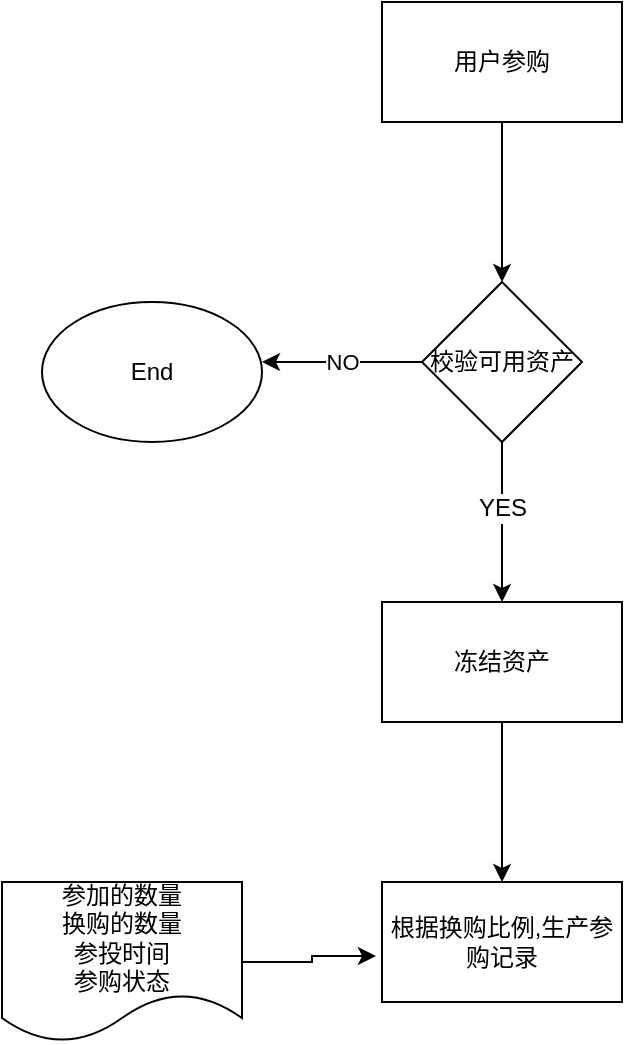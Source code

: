 <mxfile pages="1" version="11.2.5" type="github"><diagram id="8OpJOJpjXnGqhptyZFJL" name="Page-1"><mxGraphModel dx="1097" dy="544" grid="1" gridSize="10" guides="1" tooltips="1" connect="1" arrows="1" fold="1" page="1" pageScale="1" pageWidth="827" pageHeight="1169" math="0" shadow="0"><root><mxCell id="0"/><mxCell id="1" parent="0"/><mxCell id="SXDa7NCiIbLl4Q2Jshok-3" value="" style="edgeStyle=orthogonalEdgeStyle;rounded=0;orthogonalLoop=1;jettySize=auto;html=1;" parent="1" source="SXDa7NCiIbLl4Q2Jshok-1" edge="1"><mxGeometry relative="1" as="geometry"><mxPoint x="280" y="170" as="targetPoint"/></mxGeometry></mxCell><mxCell id="SXDa7NCiIbLl4Q2Jshok-1" value="用户参购" style="rounded=0;whiteSpace=wrap;html=1;" parent="1" vertex="1"><mxGeometry x="220" y="30" width="120" height="60" as="geometry"/></mxCell><mxCell id="SXDa7NCiIbLl4Q2Jshok-6" value="NO" style="edgeStyle=orthogonalEdgeStyle;rounded=0;orthogonalLoop=1;jettySize=auto;html=1;" parent="1" source="SXDa7NCiIbLl4Q2Jshok-4" edge="1"><mxGeometry relative="1" as="geometry"><mxPoint x="160" y="210" as="targetPoint"/></mxGeometry></mxCell><mxCell id="SXDa7NCiIbLl4Q2Jshok-10" value="" style="edgeStyle=orthogonalEdgeStyle;rounded=0;orthogonalLoop=1;jettySize=auto;html=1;" parent="1" source="SXDa7NCiIbLl4Q2Jshok-4" edge="1"><mxGeometry relative="1" as="geometry"><mxPoint x="280" y="330" as="targetPoint"/></mxGeometry></mxCell><mxCell id="SXDa7NCiIbLl4Q2Jshok-12" value="YES" style="text;html=1;resizable=0;points=[];align=center;verticalAlign=middle;labelBackgroundColor=#ffffff;" parent="SXDa7NCiIbLl4Q2Jshok-10" vertex="1" connectable="0"><mxGeometry x="-0.175" relative="1" as="geometry"><mxPoint as="offset"/></mxGeometry></mxCell><mxCell id="SXDa7NCiIbLl4Q2Jshok-4" value="校验可用资产" style="rhombus;whiteSpace=wrap;html=1;" parent="1" vertex="1"><mxGeometry x="240" y="170" width="80" height="80" as="geometry"/></mxCell><mxCell id="SXDa7NCiIbLl4Q2Jshok-8" value="End" style="ellipse;whiteSpace=wrap;html=1;" parent="1" vertex="1"><mxGeometry x="50" y="180" width="110" height="70" as="geometry"/></mxCell><mxCell id="SXDa7NCiIbLl4Q2Jshok-14" value="" style="edgeStyle=orthogonalEdgeStyle;rounded=0;orthogonalLoop=1;jettySize=auto;html=1;" parent="1" source="SXDa7NCiIbLl4Q2Jshok-11" target="SXDa7NCiIbLl4Q2Jshok-13" edge="1"><mxGeometry relative="1" as="geometry"/></mxCell><mxCell id="SXDa7NCiIbLl4Q2Jshok-11" value="冻结资产" style="rounded=0;whiteSpace=wrap;html=1;" parent="1" vertex="1"><mxGeometry x="220" y="330" width="120" height="60" as="geometry"/></mxCell><mxCell id="SXDa7NCiIbLl4Q2Jshok-13" value="根据换购比例,生产参购记录" style="rounded=0;whiteSpace=wrap;html=1;" parent="1" vertex="1"><mxGeometry x="220" y="470" width="120" height="60" as="geometry"/></mxCell><mxCell id="SXDa7NCiIbLl4Q2Jshok-16" style="edgeStyle=orthogonalEdgeStyle;rounded=0;orthogonalLoop=1;jettySize=auto;html=1;entryX=-0.025;entryY=0.617;entryDx=0;entryDy=0;entryPerimeter=0;" parent="1" source="SXDa7NCiIbLl4Q2Jshok-15" target="SXDa7NCiIbLl4Q2Jshok-13" edge="1"><mxGeometry relative="1" as="geometry"/></mxCell><mxCell id="SXDa7NCiIbLl4Q2Jshok-15" value="参加的数量&lt;br&gt;换购的数量&lt;br&gt;参投时间&lt;br&gt;参购状态" style="shape=document;whiteSpace=wrap;html=1;boundedLbl=1;" parent="1" vertex="1"><mxGeometry x="30" y="470" width="120" height="80" as="geometry"/></mxCell></root></mxGraphModel></diagram></mxfile>